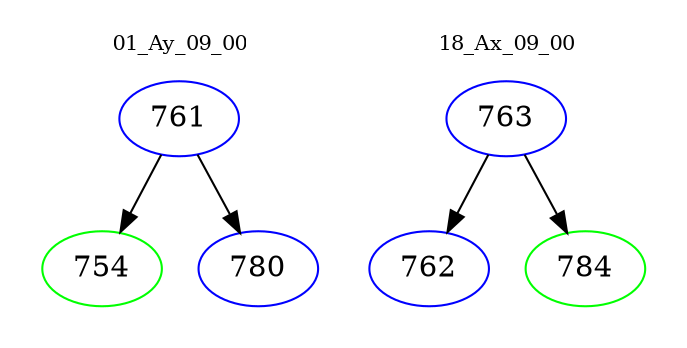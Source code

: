 digraph{
subgraph cluster_0 {
color = white
label = "01_Ay_09_00";
fontsize=10;
T0_761 [label="761", color="blue"]
T0_761 -> T0_754 [color="black"]
T0_754 [label="754", color="green"]
T0_761 -> T0_780 [color="black"]
T0_780 [label="780", color="blue"]
}
subgraph cluster_1 {
color = white
label = "18_Ax_09_00";
fontsize=10;
T1_763 [label="763", color="blue"]
T1_763 -> T1_762 [color="black"]
T1_762 [label="762", color="blue"]
T1_763 -> T1_784 [color="black"]
T1_784 [label="784", color="green"]
}
}
